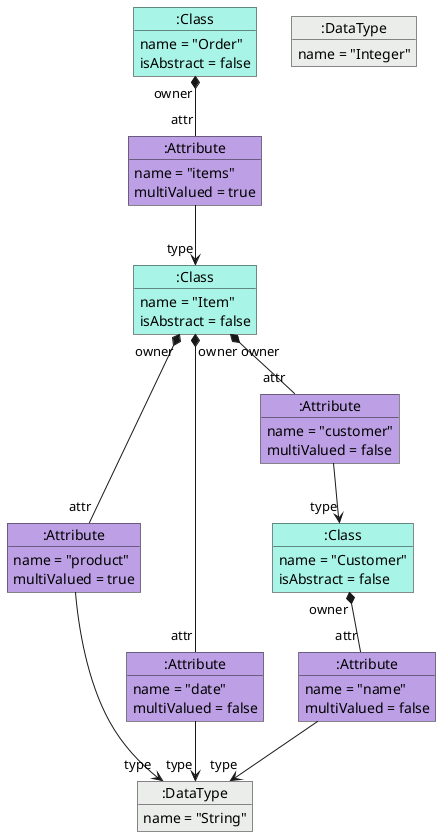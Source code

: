 @startuml
object ":Class" as 1855997464 #03E2B958
1855997464 : name = "Item"
1855997464 : isAbstract = false
object ":Attribute" as 1403380247 #7839CA7C
1403380247 : name = "product"
1403380247 : multiValued = true
object ":Attribute" as 1649026294 #7839CA7C
1649026294 : name = "date"
1649026294 : multiValued = false
object ":Attribute" as 112200409 #7839CA7C
112200409 : name = "customer"
112200409 : multiValued = false
object ":Class" as 1842881670 #03E2B958
1842881670 : name = "Order"
1842881670 : isAbstract = false
object ":Attribute" as 864864095 #7839CA7C
864864095 : name = "items"
864864095 : multiValued = true
object ":Class" as 1443335402 #03E2B958
1443335402 : name = "Customer"
1443335402 : isAbstract = false
object ":Attribute" as 1329938019 #7839CA7C
1329938019 : name = "name"
1329938019 : multiValued = false
object ":DataType" as 1510009630 #6E7D7224
1510009630 : name = "String"
object ":DataType" as 922547904 #6E7D7224
922547904 : name = "Integer"
1855997464 "owner" *-- "attr" 112200409
1842881670 "owner" *-- "attr" 864864095
1443335402 "owner" *-- "attr" 1329938019
1403380247 --> "type" 1510009630
1855997464 "owner" *-- "attr" 1649026294
112200409 --> "type" 1443335402
1329938019 --> "type" 1510009630
1855997464 "owner" *-- "attr" 1403380247
864864095 --> "type" 1855997464
1649026294 --> "type" 1510009630

@enduml